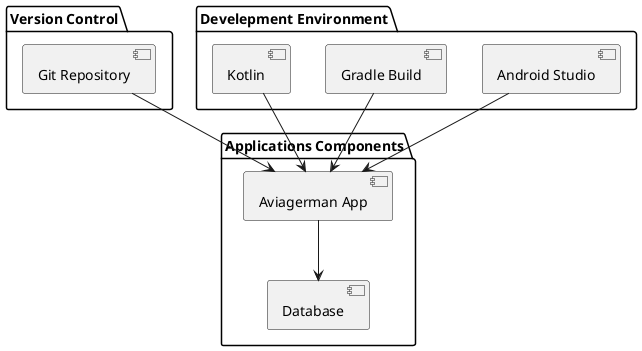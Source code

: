 @startuml
'https://plantuml.com/component-diagram

package "Version Control" {
  [Git Repository]
}

package "Develepment Environment" {
  [Android Studio]
  [Gradle Build]
  [Kotlin]
}


package "Applications Components" {
  [Aviagerman App]-->[Database]
}

[Git Repository]-->[Aviagerman App]
[Kotlin]-->[Aviagerman App]
[Gradle Build]-->[Aviagerman App]
[Android Studio]-->[Aviagerman App]



@enduml
